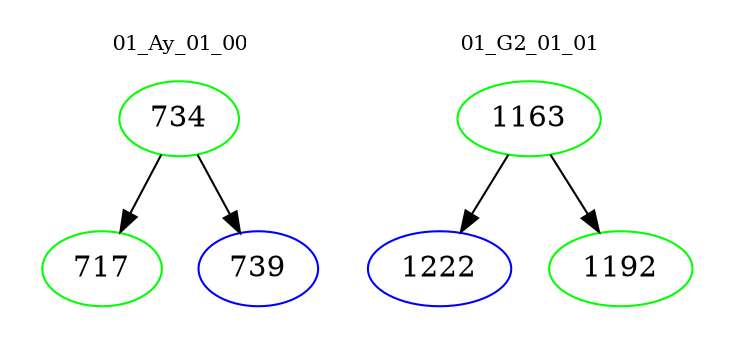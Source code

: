 digraph{
subgraph cluster_0 {
color = white
label = "01_Ay_01_00";
fontsize=10;
T0_734 [label="734", color="green"]
T0_734 -> T0_717 [color="black"]
T0_717 [label="717", color="green"]
T0_734 -> T0_739 [color="black"]
T0_739 [label="739", color="blue"]
}
subgraph cluster_1 {
color = white
label = "01_G2_01_01";
fontsize=10;
T1_1163 [label="1163", color="green"]
T1_1163 -> T1_1222 [color="black"]
T1_1222 [label="1222", color="blue"]
T1_1163 -> T1_1192 [color="black"]
T1_1192 [label="1192", color="green"]
}
}

